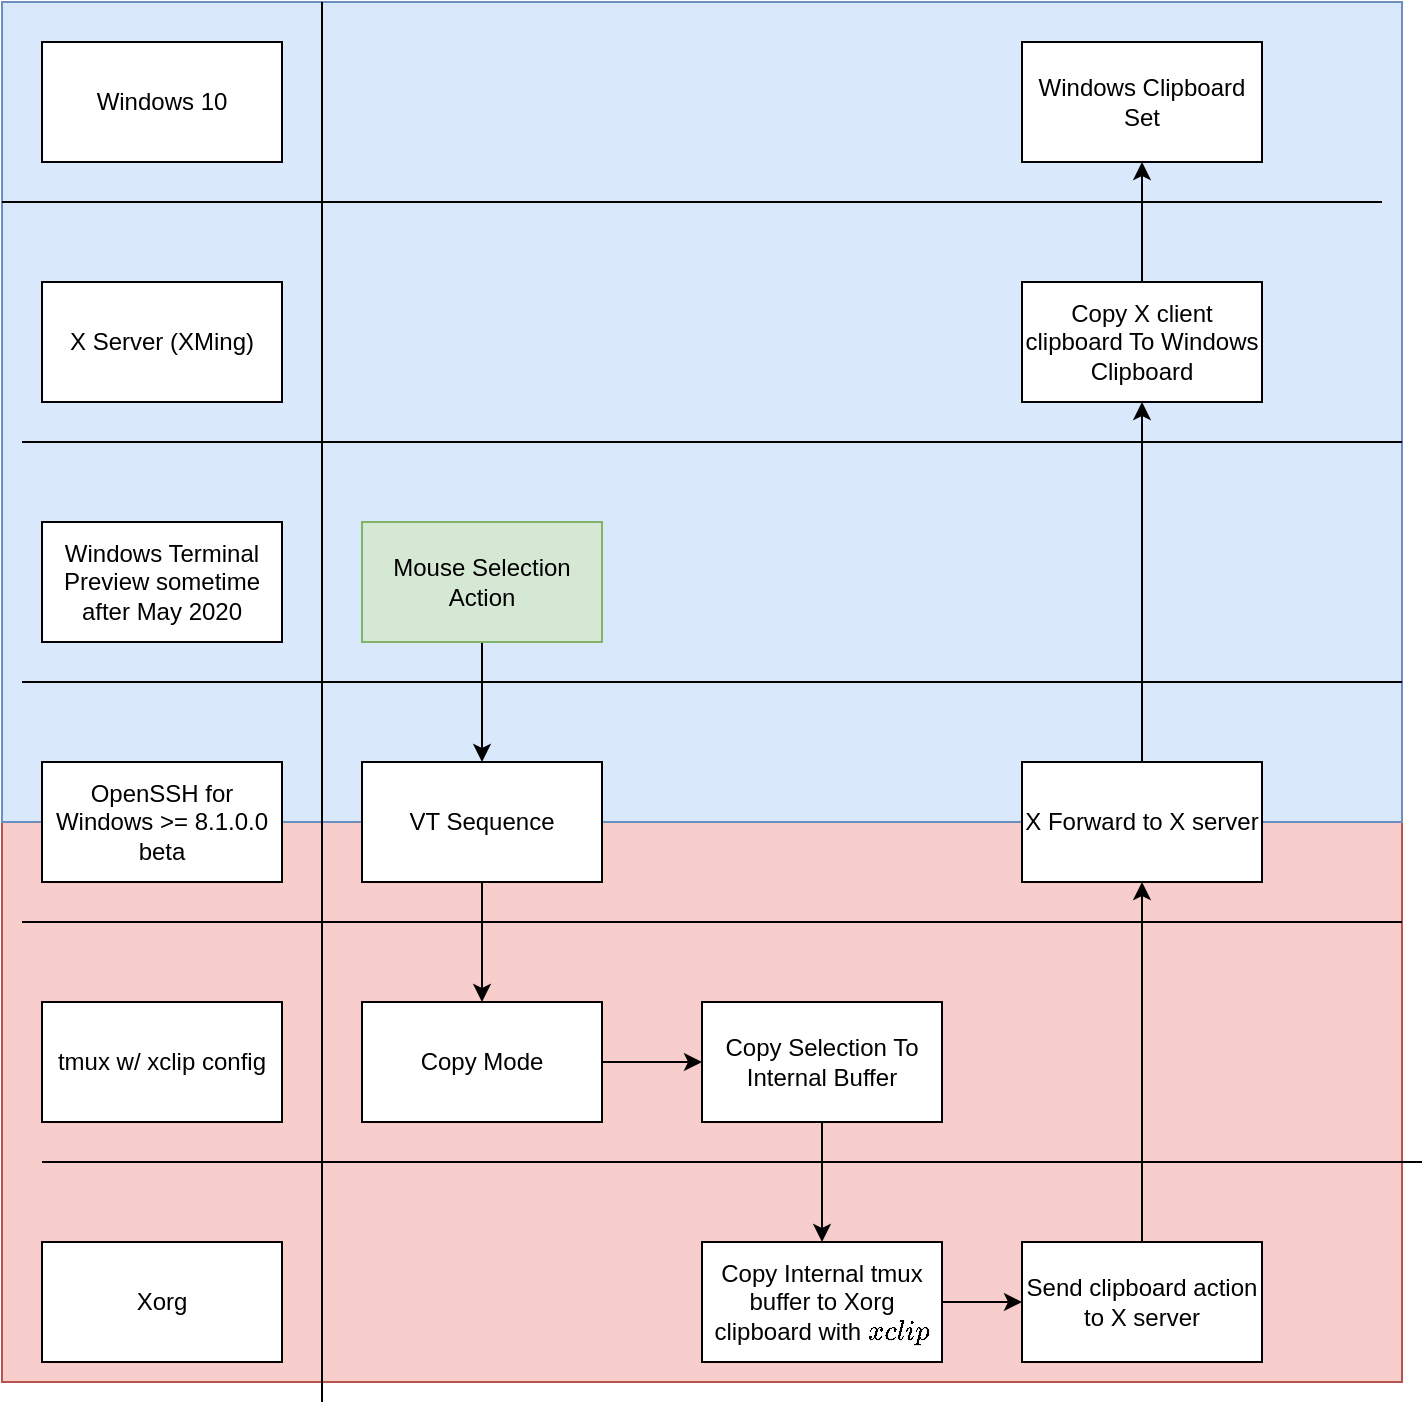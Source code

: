 <mxfile version="13.3.5" type="device"><diagram id="MFukrNuSd5QaE8xYj0gT" name="Page-1"><mxGraphModel dx="1089" dy="964" grid="1" gridSize="10" guides="1" tooltips="1" connect="1" arrows="1" fold="1" page="1" pageScale="1" pageWidth="850" pageHeight="1100" math="0" shadow="0"><root><mxCell id="0"/><mxCell id="1" parent="0"/><mxCell id="y6cdR3D0lt8In8vz7m_p-32" value="" style="rounded=0;whiteSpace=wrap;html=1;fillColor=#f8cecc;strokeColor=#b85450;" vertex="1" parent="1"><mxGeometry x="30" y="430" width="700" height="280" as="geometry"/></mxCell><mxCell id="y6cdR3D0lt8In8vz7m_p-33" value="" style="rounded=0;whiteSpace=wrap;html=1;fillColor=#dae8fc;strokeColor=#6c8ebf;" vertex="1" parent="1"><mxGeometry x="30" y="20" width="700" height="410" as="geometry"/></mxCell><mxCell id="y6cdR3D0lt8In8vz7m_p-18" style="edgeStyle=orthogonalEdgeStyle;rounded=0;orthogonalLoop=1;jettySize=auto;html=1;exitX=0.5;exitY=1;exitDx=0;exitDy=0;entryX=0.5;entryY=0;entryDx=0;entryDy=0;" edge="1" parent="1" source="y6cdR3D0lt8In8vz7m_p-1" target="y6cdR3D0lt8In8vz7m_p-2"><mxGeometry relative="1" as="geometry"/></mxCell><mxCell id="y6cdR3D0lt8In8vz7m_p-1" value="Mouse Selection Action" style="rounded=0;whiteSpace=wrap;html=1;fillColor=#d5e8d4;strokeColor=#82b366;" vertex="1" parent="1"><mxGeometry x="210" y="280" width="120" height="60" as="geometry"/></mxCell><mxCell id="y6cdR3D0lt8In8vz7m_p-19" style="edgeStyle=orthogonalEdgeStyle;rounded=0;orthogonalLoop=1;jettySize=auto;html=1;exitX=0.5;exitY=1;exitDx=0;exitDy=0;entryX=0.5;entryY=0;entryDx=0;entryDy=0;" edge="1" parent="1" source="y6cdR3D0lt8In8vz7m_p-2" target="y6cdR3D0lt8In8vz7m_p-4"><mxGeometry relative="1" as="geometry"/></mxCell><mxCell id="y6cdR3D0lt8In8vz7m_p-2" value="VT Sequence" style="rounded=0;whiteSpace=wrap;html=1;" vertex="1" parent="1"><mxGeometry x="210" y="400" width="120" height="60" as="geometry"/></mxCell><mxCell id="y6cdR3D0lt8In8vz7m_p-20" style="edgeStyle=orthogonalEdgeStyle;rounded=0;orthogonalLoop=1;jettySize=auto;html=1;exitX=1;exitY=0.5;exitDx=0;exitDy=0;entryX=0;entryY=0.5;entryDx=0;entryDy=0;" edge="1" parent="1" source="y6cdR3D0lt8In8vz7m_p-4" target="y6cdR3D0lt8In8vz7m_p-10"><mxGeometry relative="1" as="geometry"/></mxCell><mxCell id="y6cdR3D0lt8In8vz7m_p-4" value="Copy Mode" style="rounded=0;whiteSpace=wrap;html=1;" vertex="1" parent="1"><mxGeometry x="210" y="520" width="120" height="60" as="geometry"/></mxCell><mxCell id="y6cdR3D0lt8In8vz7m_p-5" value="Windows Terminal Preview sometime after May 2020" style="rounded=0;whiteSpace=wrap;html=1;" vertex="1" parent="1"><mxGeometry x="50" y="280" width="120" height="60" as="geometry"/></mxCell><mxCell id="y6cdR3D0lt8In8vz7m_p-6" value="OpenSSH for Windows &amp;gt;= 8.1.0.0 beta" style="rounded=0;whiteSpace=wrap;html=1;" vertex="1" parent="1"><mxGeometry x="50" y="400" width="120" height="60" as="geometry"/></mxCell><mxCell id="y6cdR3D0lt8In8vz7m_p-7" value="Xorg" style="rounded=0;whiteSpace=wrap;html=1;" vertex="1" parent="1"><mxGeometry x="50" y="640" width="120" height="60" as="geometry"/></mxCell><mxCell id="y6cdR3D0lt8In8vz7m_p-8" value="Windows 10" style="rounded=0;whiteSpace=wrap;html=1;" vertex="1" parent="1"><mxGeometry x="50" y="40" width="120" height="60" as="geometry"/></mxCell><mxCell id="y6cdR3D0lt8In8vz7m_p-9" value="tmux w/ xclip config" style="rounded=0;whiteSpace=wrap;html=1;" vertex="1" parent="1"><mxGeometry x="50" y="520" width="120" height="60" as="geometry"/></mxCell><mxCell id="y6cdR3D0lt8In8vz7m_p-21" style="edgeStyle=orthogonalEdgeStyle;rounded=0;orthogonalLoop=1;jettySize=auto;html=1;exitX=0.5;exitY=1;exitDx=0;exitDy=0;entryX=0.5;entryY=0;entryDx=0;entryDy=0;" edge="1" parent="1" source="y6cdR3D0lt8In8vz7m_p-10" target="y6cdR3D0lt8In8vz7m_p-11"><mxGeometry relative="1" as="geometry"/></mxCell><mxCell id="y6cdR3D0lt8In8vz7m_p-10" value="Copy Selection To Internal Buffer" style="rounded=0;whiteSpace=wrap;html=1;" vertex="1" parent="1"><mxGeometry x="380" y="520" width="120" height="60" as="geometry"/></mxCell><mxCell id="y6cdR3D0lt8In8vz7m_p-22" style="edgeStyle=orthogonalEdgeStyle;rounded=0;orthogonalLoop=1;jettySize=auto;html=1;exitX=1;exitY=0.5;exitDx=0;exitDy=0;entryX=0;entryY=0.5;entryDx=0;entryDy=0;" edge="1" parent="1" source="y6cdR3D0lt8In8vz7m_p-11" target="y6cdR3D0lt8In8vz7m_p-12"><mxGeometry relative="1" as="geometry"/></mxCell><mxCell id="y6cdR3D0lt8In8vz7m_p-11" value="Copy Internal tmux buffer to Xorg clipboard with `xclip`" style="rounded=0;whiteSpace=wrap;html=1;" vertex="1" parent="1"><mxGeometry x="380" y="640" width="120" height="60" as="geometry"/></mxCell><mxCell id="y6cdR3D0lt8In8vz7m_p-23" style="edgeStyle=orthogonalEdgeStyle;rounded=0;orthogonalLoop=1;jettySize=auto;html=1;exitX=0.5;exitY=0;exitDx=0;exitDy=0;entryX=0.5;entryY=1;entryDx=0;entryDy=0;" edge="1" parent="1" source="y6cdR3D0lt8In8vz7m_p-12" target="y6cdR3D0lt8In8vz7m_p-13"><mxGeometry relative="1" as="geometry"/></mxCell><mxCell id="y6cdR3D0lt8In8vz7m_p-12" value="Send clipboard action to X server" style="rounded=0;whiteSpace=wrap;html=1;" vertex="1" parent="1"><mxGeometry x="540" y="640" width="120" height="60" as="geometry"/></mxCell><mxCell id="y6cdR3D0lt8In8vz7m_p-24" style="edgeStyle=orthogonalEdgeStyle;rounded=0;orthogonalLoop=1;jettySize=auto;html=1;exitX=0.5;exitY=0;exitDx=0;exitDy=0;entryX=0.5;entryY=1;entryDx=0;entryDy=0;" edge="1" parent="1" source="y6cdR3D0lt8In8vz7m_p-13" target="y6cdR3D0lt8In8vz7m_p-15"><mxGeometry relative="1" as="geometry"/></mxCell><mxCell id="y6cdR3D0lt8In8vz7m_p-13" value="X Forward to X server" style="rounded=0;whiteSpace=wrap;html=1;" vertex="1" parent="1"><mxGeometry x="540" y="400" width="120" height="60" as="geometry"/></mxCell><mxCell id="y6cdR3D0lt8In8vz7m_p-14" value="X Server (XMing)" style="rounded=0;whiteSpace=wrap;html=1;" vertex="1" parent="1"><mxGeometry x="50" y="160" width="120" height="60" as="geometry"/></mxCell><mxCell id="y6cdR3D0lt8In8vz7m_p-25" style="edgeStyle=orthogonalEdgeStyle;rounded=0;orthogonalLoop=1;jettySize=auto;html=1;exitX=0.5;exitY=0;exitDx=0;exitDy=0;entryX=0.5;entryY=1;entryDx=0;entryDy=0;" edge="1" parent="1" source="y6cdR3D0lt8In8vz7m_p-15" target="y6cdR3D0lt8In8vz7m_p-16"><mxGeometry relative="1" as="geometry"/></mxCell><mxCell id="y6cdR3D0lt8In8vz7m_p-15" value="Copy X client clipboard To Windows Clipboard" style="rounded=0;whiteSpace=wrap;html=1;" vertex="1" parent="1"><mxGeometry x="540" y="160" width="120" height="60" as="geometry"/></mxCell><mxCell id="y6cdR3D0lt8In8vz7m_p-16" value="Windows Clipboard Set" style="rounded=0;whiteSpace=wrap;html=1;" vertex="1" parent="1"><mxGeometry x="540" y="40" width="120" height="60" as="geometry"/></mxCell><mxCell id="y6cdR3D0lt8In8vz7m_p-26" value="" style="endArrow=none;html=1;" edge="1" parent="1"><mxGeometry width="50" height="50" relative="1" as="geometry"><mxPoint x="190" y="720" as="sourcePoint"/><mxPoint x="190" y="20" as="targetPoint"/></mxGeometry></mxCell><mxCell id="y6cdR3D0lt8In8vz7m_p-27" value="" style="endArrow=none;html=1;" edge="1" parent="1"><mxGeometry width="50" height="50" relative="1" as="geometry"><mxPoint x="30" y="120" as="sourcePoint"/><mxPoint x="720" y="120" as="targetPoint"/></mxGeometry></mxCell><mxCell id="y6cdR3D0lt8In8vz7m_p-28" value="" style="endArrow=none;html=1;" edge="1" parent="1"><mxGeometry width="50" height="50" relative="1" as="geometry"><mxPoint x="40" y="240" as="sourcePoint"/><mxPoint x="730" y="240" as="targetPoint"/></mxGeometry></mxCell><mxCell id="y6cdR3D0lt8In8vz7m_p-29" value="" style="endArrow=none;html=1;" edge="1" parent="1"><mxGeometry width="50" height="50" relative="1" as="geometry"><mxPoint x="40" y="360" as="sourcePoint"/><mxPoint x="730" y="360" as="targetPoint"/></mxGeometry></mxCell><mxCell id="y6cdR3D0lt8In8vz7m_p-30" value="" style="endArrow=none;html=1;" edge="1" parent="1"><mxGeometry width="50" height="50" relative="1" as="geometry"><mxPoint x="40" y="480" as="sourcePoint"/><mxPoint x="730" y="480" as="targetPoint"/></mxGeometry></mxCell><mxCell id="y6cdR3D0lt8In8vz7m_p-31" value="" style="endArrow=none;html=1;" edge="1" parent="1"><mxGeometry width="50" height="50" relative="1" as="geometry"><mxPoint x="50" y="600" as="sourcePoint"/><mxPoint x="740" y="600" as="targetPoint"/></mxGeometry></mxCell></root></mxGraphModel></diagram></mxfile>